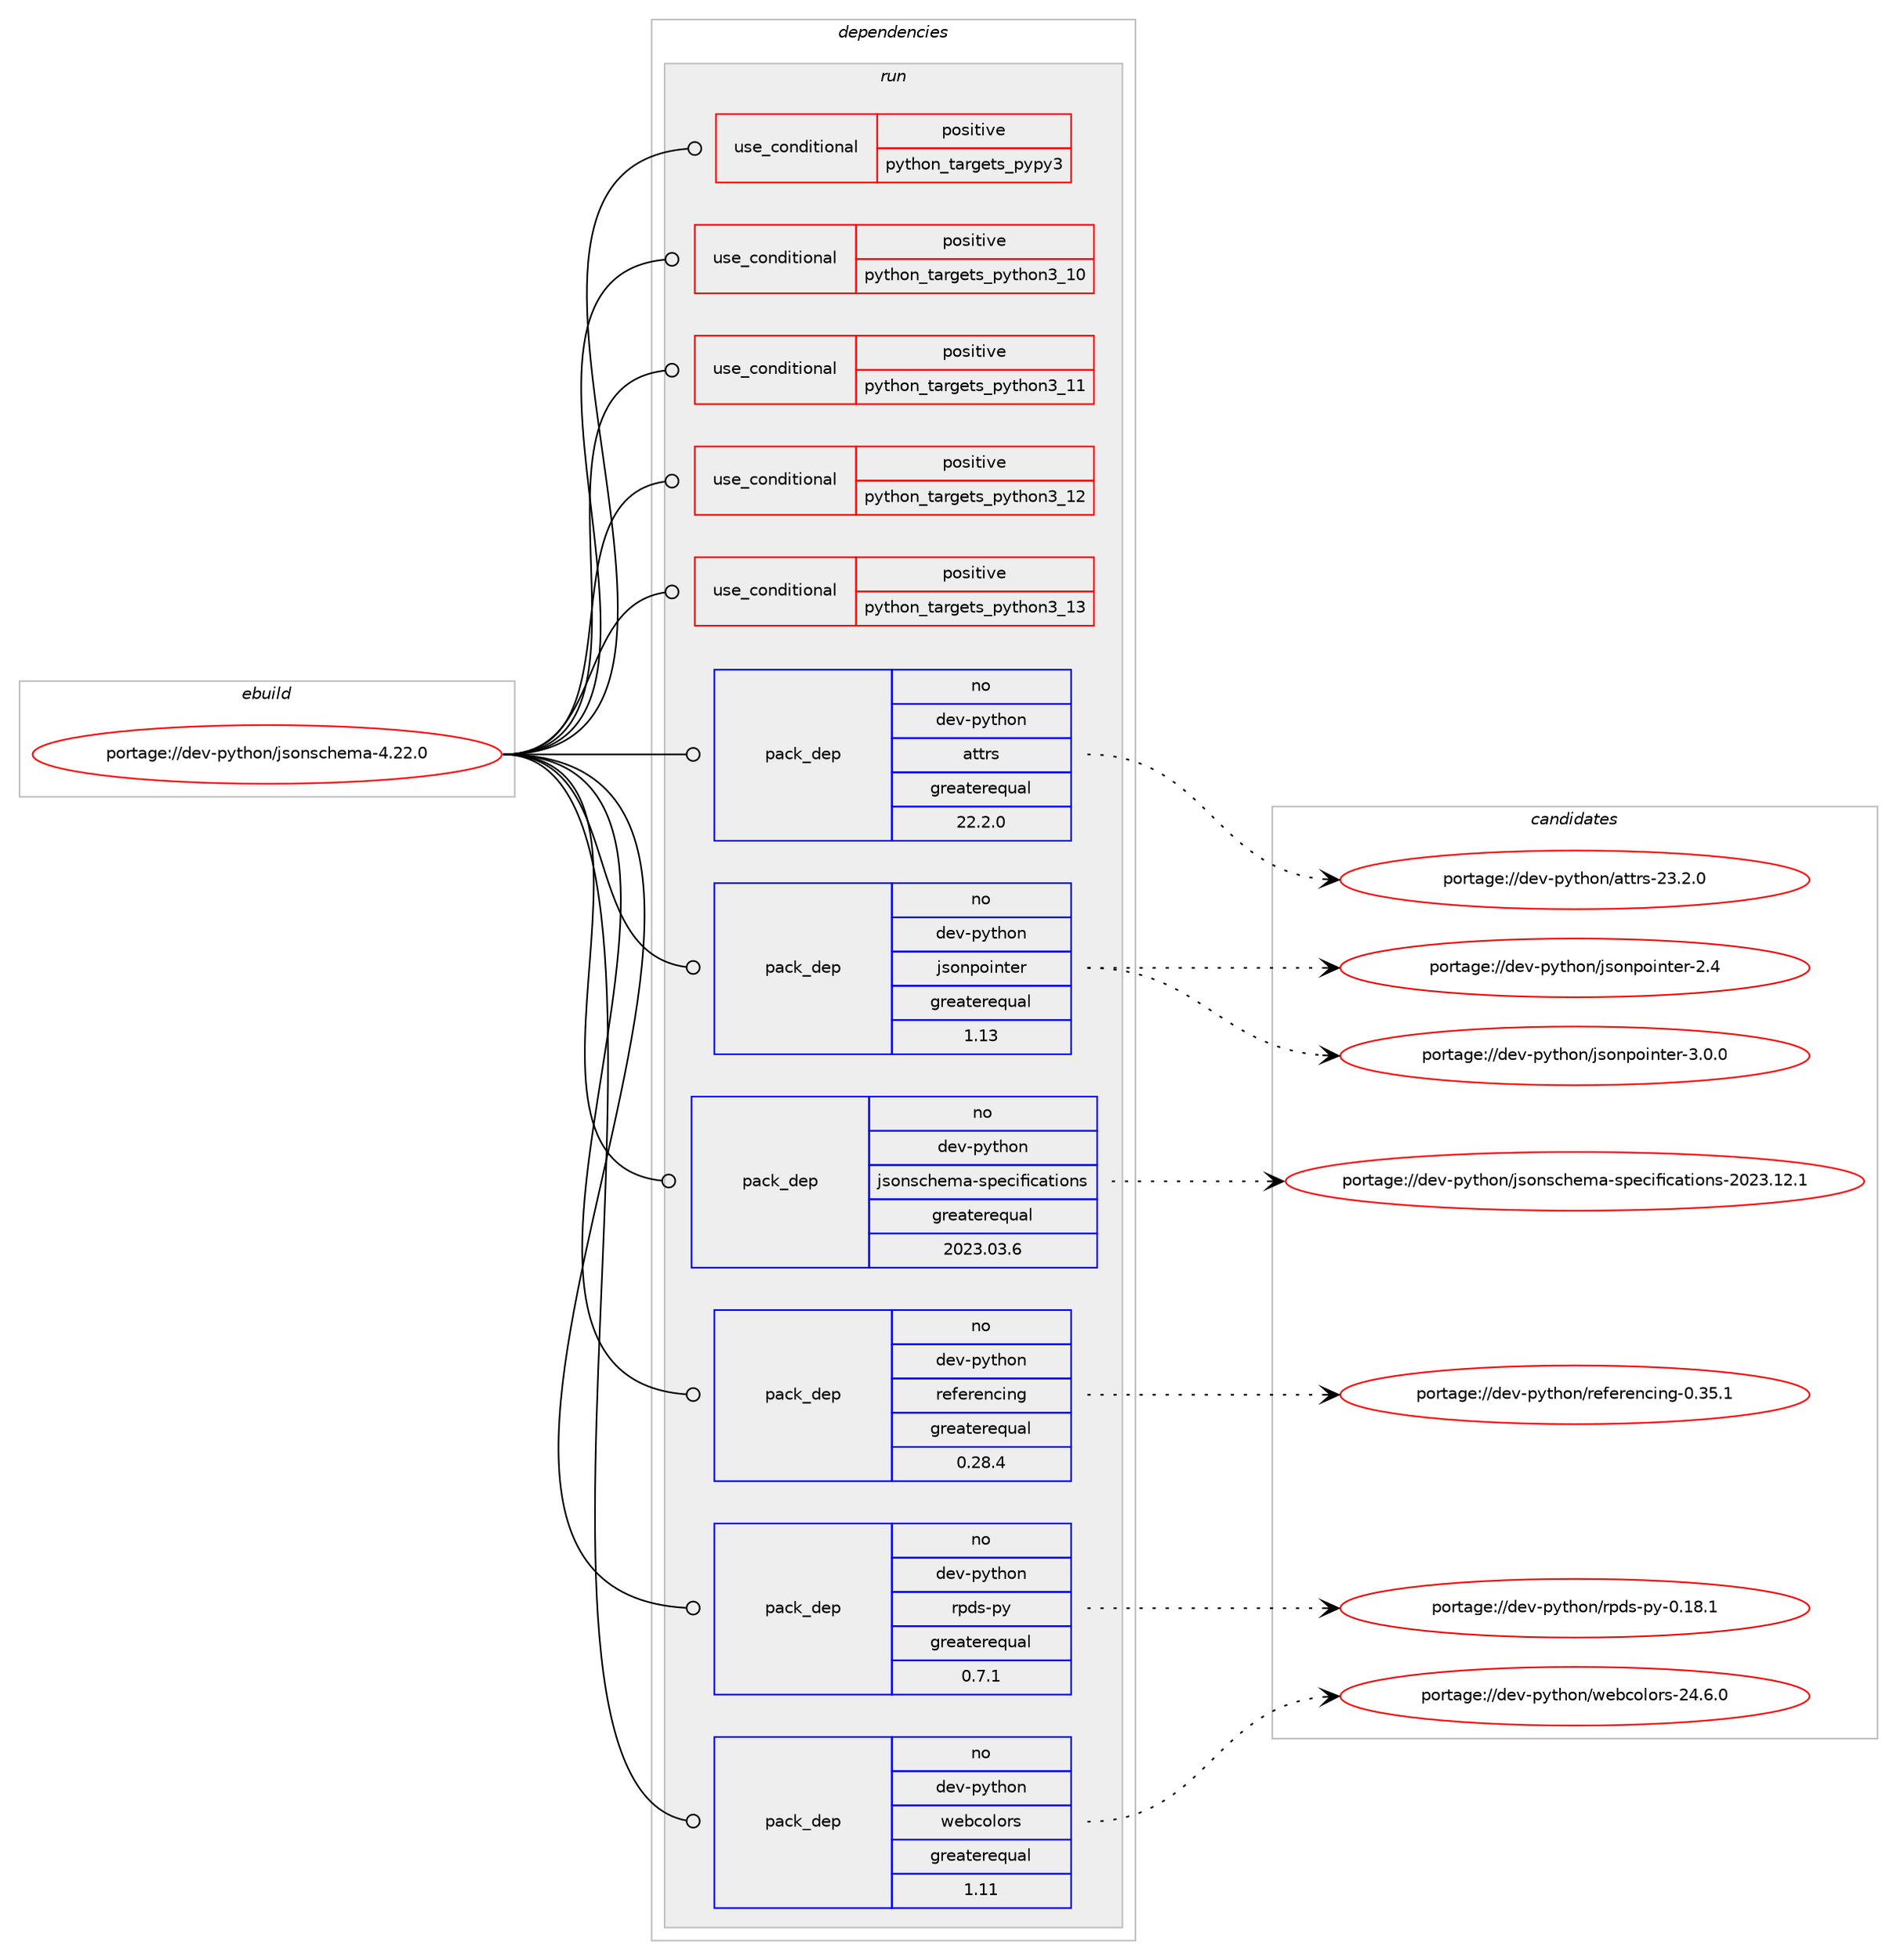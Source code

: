 digraph prolog {

# *************
# Graph options
# *************

newrank=true;
concentrate=true;
compound=true;
graph [rankdir=LR,fontname=Helvetica,fontsize=10,ranksep=1.5];#, ranksep=2.5, nodesep=0.2];
edge  [arrowhead=vee];
node  [fontname=Helvetica,fontsize=10];

# **********
# The ebuild
# **********

subgraph cluster_leftcol {
color=gray;
rank=same;
label=<<i>ebuild</i>>;
id [label="portage://dev-python/jsonschema-4.22.0", color=red, width=4, href="../dev-python/jsonschema-4.22.0.svg"];
}

# ****************
# The dependencies
# ****************

subgraph cluster_midcol {
color=gray;
label=<<i>dependencies</i>>;
subgraph cluster_compile {
fillcolor="#eeeeee";
style=filled;
label=<<i>compile</i>>;
}
subgraph cluster_compileandrun {
fillcolor="#eeeeee";
style=filled;
label=<<i>compile and run</i>>;
}
subgraph cluster_run {
fillcolor="#eeeeee";
style=filled;
label=<<i>run</i>>;
subgraph cond33061 {
dependency74943 [label=<<TABLE BORDER="0" CELLBORDER="1" CELLSPACING="0" CELLPADDING="4"><TR><TD ROWSPAN="3" CELLPADDING="10">use_conditional</TD></TR><TR><TD>positive</TD></TR><TR><TD>python_targets_pypy3</TD></TR></TABLE>>, shape=none, color=red];
# *** BEGIN UNKNOWN DEPENDENCY TYPE (TODO) ***
# dependency74943 -> package_dependency(portage://dev-python/jsonschema-4.22.0,run,no,dev-python,pypy3,none,[,,],any_same_slot,[])
# *** END UNKNOWN DEPENDENCY TYPE (TODO) ***

}
id:e -> dependency74943:w [weight=20,style="solid",arrowhead="odot"];
subgraph cond33062 {
dependency74944 [label=<<TABLE BORDER="0" CELLBORDER="1" CELLSPACING="0" CELLPADDING="4"><TR><TD ROWSPAN="3" CELLPADDING="10">use_conditional</TD></TR><TR><TD>positive</TD></TR><TR><TD>python_targets_python3_10</TD></TR></TABLE>>, shape=none, color=red];
# *** BEGIN UNKNOWN DEPENDENCY TYPE (TODO) ***
# dependency74944 -> package_dependency(portage://dev-python/jsonschema-4.22.0,run,no,dev-lang,python,none,[,,],[slot(3.10)],[])
# *** END UNKNOWN DEPENDENCY TYPE (TODO) ***

}
id:e -> dependency74944:w [weight=20,style="solid",arrowhead="odot"];
subgraph cond33063 {
dependency74945 [label=<<TABLE BORDER="0" CELLBORDER="1" CELLSPACING="0" CELLPADDING="4"><TR><TD ROWSPAN="3" CELLPADDING="10">use_conditional</TD></TR><TR><TD>positive</TD></TR><TR><TD>python_targets_python3_11</TD></TR></TABLE>>, shape=none, color=red];
# *** BEGIN UNKNOWN DEPENDENCY TYPE (TODO) ***
# dependency74945 -> package_dependency(portage://dev-python/jsonschema-4.22.0,run,no,dev-lang,python,none,[,,],[slot(3.11)],[])
# *** END UNKNOWN DEPENDENCY TYPE (TODO) ***

}
id:e -> dependency74945:w [weight=20,style="solid",arrowhead="odot"];
subgraph cond33064 {
dependency74946 [label=<<TABLE BORDER="0" CELLBORDER="1" CELLSPACING="0" CELLPADDING="4"><TR><TD ROWSPAN="3" CELLPADDING="10">use_conditional</TD></TR><TR><TD>positive</TD></TR><TR><TD>python_targets_python3_12</TD></TR></TABLE>>, shape=none, color=red];
# *** BEGIN UNKNOWN DEPENDENCY TYPE (TODO) ***
# dependency74946 -> package_dependency(portage://dev-python/jsonschema-4.22.0,run,no,dev-lang,python,none,[,,],[slot(3.12)],[])
# *** END UNKNOWN DEPENDENCY TYPE (TODO) ***

}
id:e -> dependency74946:w [weight=20,style="solid",arrowhead="odot"];
subgraph cond33065 {
dependency74947 [label=<<TABLE BORDER="0" CELLBORDER="1" CELLSPACING="0" CELLPADDING="4"><TR><TD ROWSPAN="3" CELLPADDING="10">use_conditional</TD></TR><TR><TD>positive</TD></TR><TR><TD>python_targets_python3_13</TD></TR></TABLE>>, shape=none, color=red];
# *** BEGIN UNKNOWN DEPENDENCY TYPE (TODO) ***
# dependency74947 -> package_dependency(portage://dev-python/jsonschema-4.22.0,run,no,dev-lang,python,none,[,,],[slot(3.13)],[])
# *** END UNKNOWN DEPENDENCY TYPE (TODO) ***

}
id:e -> dependency74947:w [weight=20,style="solid",arrowhead="odot"];
subgraph pack40667 {
dependency74948 [label=<<TABLE BORDER="0" CELLBORDER="1" CELLSPACING="0" CELLPADDING="4" WIDTH="220"><TR><TD ROWSPAN="6" CELLPADDING="30">pack_dep</TD></TR><TR><TD WIDTH="110">no</TD></TR><TR><TD>dev-python</TD></TR><TR><TD>attrs</TD></TR><TR><TD>greaterequal</TD></TR><TR><TD>22.2.0</TD></TR></TABLE>>, shape=none, color=blue];
}
id:e -> dependency74948:w [weight=20,style="solid",arrowhead="odot"];
# *** BEGIN UNKNOWN DEPENDENCY TYPE (TODO) ***
# id -> package_dependency(portage://dev-python/jsonschema-4.22.0,run,no,dev-python,fqdn,none,[,,],[],[use(optenable(python_targets_pypy3),negative),use(optenable(python_targets_python3_10),negative),use(optenable(python_targets_python3_11),negative),use(optenable(python_targets_python3_12),negative),use(optenable(python_targets_python3_13),negative)])
# *** END UNKNOWN DEPENDENCY TYPE (TODO) ***

# *** BEGIN UNKNOWN DEPENDENCY TYPE (TODO) ***
# id -> package_dependency(portage://dev-python/jsonschema-4.22.0,run,no,dev-python,idna,none,[,,],[],[use(optenable(python_targets_pypy3),negative),use(optenable(python_targets_python3_10),negative),use(optenable(python_targets_python3_11),negative),use(optenable(python_targets_python3_12),negative),use(optenable(python_targets_python3_13),negative)])
# *** END UNKNOWN DEPENDENCY TYPE (TODO) ***

# *** BEGIN UNKNOWN DEPENDENCY TYPE (TODO) ***
# id -> package_dependency(portage://dev-python/jsonschema-4.22.0,run,no,dev-python,isoduration,none,[,,],[],[use(optenable(python_targets_pypy3),negative),use(optenable(python_targets_python3_10),negative),use(optenable(python_targets_python3_11),negative),use(optenable(python_targets_python3_12),negative),use(optenable(python_targets_python3_13),negative)])
# *** END UNKNOWN DEPENDENCY TYPE (TODO) ***

subgraph pack40668 {
dependency74949 [label=<<TABLE BORDER="0" CELLBORDER="1" CELLSPACING="0" CELLPADDING="4" WIDTH="220"><TR><TD ROWSPAN="6" CELLPADDING="30">pack_dep</TD></TR><TR><TD WIDTH="110">no</TD></TR><TR><TD>dev-python</TD></TR><TR><TD>jsonpointer</TD></TR><TR><TD>greaterequal</TD></TR><TR><TD>1.13</TD></TR></TABLE>>, shape=none, color=blue];
}
id:e -> dependency74949:w [weight=20,style="solid",arrowhead="odot"];
subgraph pack40669 {
dependency74950 [label=<<TABLE BORDER="0" CELLBORDER="1" CELLSPACING="0" CELLPADDING="4" WIDTH="220"><TR><TD ROWSPAN="6" CELLPADDING="30">pack_dep</TD></TR><TR><TD WIDTH="110">no</TD></TR><TR><TD>dev-python</TD></TR><TR><TD>jsonschema-specifications</TD></TR><TR><TD>greaterequal</TD></TR><TR><TD>2023.03.6</TD></TR></TABLE>>, shape=none, color=blue];
}
id:e -> dependency74950:w [weight=20,style="solid",arrowhead="odot"];
subgraph pack40670 {
dependency74951 [label=<<TABLE BORDER="0" CELLBORDER="1" CELLSPACING="0" CELLPADDING="4" WIDTH="220"><TR><TD ROWSPAN="6" CELLPADDING="30">pack_dep</TD></TR><TR><TD WIDTH="110">no</TD></TR><TR><TD>dev-python</TD></TR><TR><TD>referencing</TD></TR><TR><TD>greaterequal</TD></TR><TR><TD>0.28.4</TD></TR></TABLE>>, shape=none, color=blue];
}
id:e -> dependency74951:w [weight=20,style="solid",arrowhead="odot"];
# *** BEGIN UNKNOWN DEPENDENCY TYPE (TODO) ***
# id -> package_dependency(portage://dev-python/jsonschema-4.22.0,run,no,dev-python,rfc3339-validator,none,[,,],[],[use(optenable(python_targets_pypy3),negative),use(optenable(python_targets_python3_10),negative),use(optenable(python_targets_python3_11),negative),use(optenable(python_targets_python3_12),negative),use(optenable(python_targets_python3_13),negative)])
# *** END UNKNOWN DEPENDENCY TYPE (TODO) ***

# *** BEGIN UNKNOWN DEPENDENCY TYPE (TODO) ***
# id -> package_dependency(portage://dev-python/jsonschema-4.22.0,run,no,dev-python,rfc3986-validator,none,[,,],[],[use(optenable(python_targets_pypy3),negative),use(optenable(python_targets_python3_10),negative),use(optenable(python_targets_python3_11),negative),use(optenable(python_targets_python3_12),negative),use(optenable(python_targets_python3_13),negative)])
# *** END UNKNOWN DEPENDENCY TYPE (TODO) ***

# *** BEGIN UNKNOWN DEPENDENCY TYPE (TODO) ***
# id -> package_dependency(portage://dev-python/jsonschema-4.22.0,run,no,dev-python,rfc3987,none,[,,],[],[use(optenable(python_targets_pypy3),negative),use(optenable(python_targets_python3_10),negative),use(optenable(python_targets_python3_11),negative),use(optenable(python_targets_python3_12),negative),use(optenable(python_targets_python3_13),negative)])
# *** END UNKNOWN DEPENDENCY TYPE (TODO) ***

subgraph pack40671 {
dependency74952 [label=<<TABLE BORDER="0" CELLBORDER="1" CELLSPACING="0" CELLPADDING="4" WIDTH="220"><TR><TD ROWSPAN="6" CELLPADDING="30">pack_dep</TD></TR><TR><TD WIDTH="110">no</TD></TR><TR><TD>dev-python</TD></TR><TR><TD>rpds-py</TD></TR><TR><TD>greaterequal</TD></TR><TR><TD>0.7.1</TD></TR></TABLE>>, shape=none, color=blue];
}
id:e -> dependency74952:w [weight=20,style="solid",arrowhead="odot"];
# *** BEGIN UNKNOWN DEPENDENCY TYPE (TODO) ***
# id -> package_dependency(portage://dev-python/jsonschema-4.22.0,run,no,dev-python,uri-template,none,[,,],[],[use(optenable(python_targets_pypy3),negative),use(optenable(python_targets_python3_10),negative),use(optenable(python_targets_python3_11),negative),use(optenable(python_targets_python3_12),negative),use(optenable(python_targets_python3_13),negative)])
# *** END UNKNOWN DEPENDENCY TYPE (TODO) ***

subgraph pack40672 {
dependency74953 [label=<<TABLE BORDER="0" CELLBORDER="1" CELLSPACING="0" CELLPADDING="4" WIDTH="220"><TR><TD ROWSPAN="6" CELLPADDING="30">pack_dep</TD></TR><TR><TD WIDTH="110">no</TD></TR><TR><TD>dev-python</TD></TR><TR><TD>webcolors</TD></TR><TR><TD>greaterequal</TD></TR><TR><TD>1.11</TD></TR></TABLE>>, shape=none, color=blue];
}
id:e -> dependency74953:w [weight=20,style="solid",arrowhead="odot"];
}
}

# **************
# The candidates
# **************

subgraph cluster_choices {
rank=same;
color=gray;
label=<<i>candidates</i>>;

subgraph choice40667 {
color=black;
nodesep=1;
choice10010111845112121116104111110479711611611411545505146504648 [label="portage://dev-python/attrs-23.2.0", color=red, width=4,href="../dev-python/attrs-23.2.0.svg"];
dependency74948:e -> choice10010111845112121116104111110479711611611411545505146504648:w [style=dotted,weight="100"];
}
subgraph choice40668 {
color=black;
nodesep=1;
choice100101118451121211161041111104710611511111011211110511011610111445504652 [label="portage://dev-python/jsonpointer-2.4", color=red, width=4,href="../dev-python/jsonpointer-2.4.svg"];
choice1001011184511212111610411111047106115111110112111105110116101114455146484648 [label="portage://dev-python/jsonpointer-3.0.0", color=red, width=4,href="../dev-python/jsonpointer-3.0.0.svg"];
dependency74949:e -> choice100101118451121211161041111104710611511111011211110511011610111445504652:w [style=dotted,weight="100"];
dependency74949:e -> choice1001011184511212111610411111047106115111110112111105110116101114455146484648:w [style=dotted,weight="100"];
}
subgraph choice40669 {
color=black;
nodesep=1;
choice100101118451121211161041111104710611511111011599104101109974511511210199105102105999711610511111011545504850514649504649 [label="portage://dev-python/jsonschema-specifications-2023.12.1", color=red, width=4,href="../dev-python/jsonschema-specifications-2023.12.1.svg"];
dependency74950:e -> choice100101118451121211161041111104710611511111011599104101109974511511210199105102105999711610511111011545504850514649504649:w [style=dotted,weight="100"];
}
subgraph choice40670 {
color=black;
nodesep=1;
choice10010111845112121116104111110471141011021011141011109910511010345484651534649 [label="portage://dev-python/referencing-0.35.1", color=red, width=4,href="../dev-python/referencing-0.35.1.svg"];
dependency74951:e -> choice10010111845112121116104111110471141011021011141011109910511010345484651534649:w [style=dotted,weight="100"];
}
subgraph choice40671 {
color=black;
nodesep=1;
choice10010111845112121116104111110471141121001154511212145484649564649 [label="portage://dev-python/rpds-py-0.18.1", color=red, width=4,href="../dev-python/rpds-py-0.18.1.svg"];
dependency74952:e -> choice10010111845112121116104111110471141121001154511212145484649564649:w [style=dotted,weight="100"];
}
subgraph choice40672 {
color=black;
nodesep=1;
choice1001011184511212111610411111047119101989911110811111411545505246544648 [label="portage://dev-python/webcolors-24.6.0", color=red, width=4,href="../dev-python/webcolors-24.6.0.svg"];
dependency74953:e -> choice1001011184511212111610411111047119101989911110811111411545505246544648:w [style=dotted,weight="100"];
}
}

}
